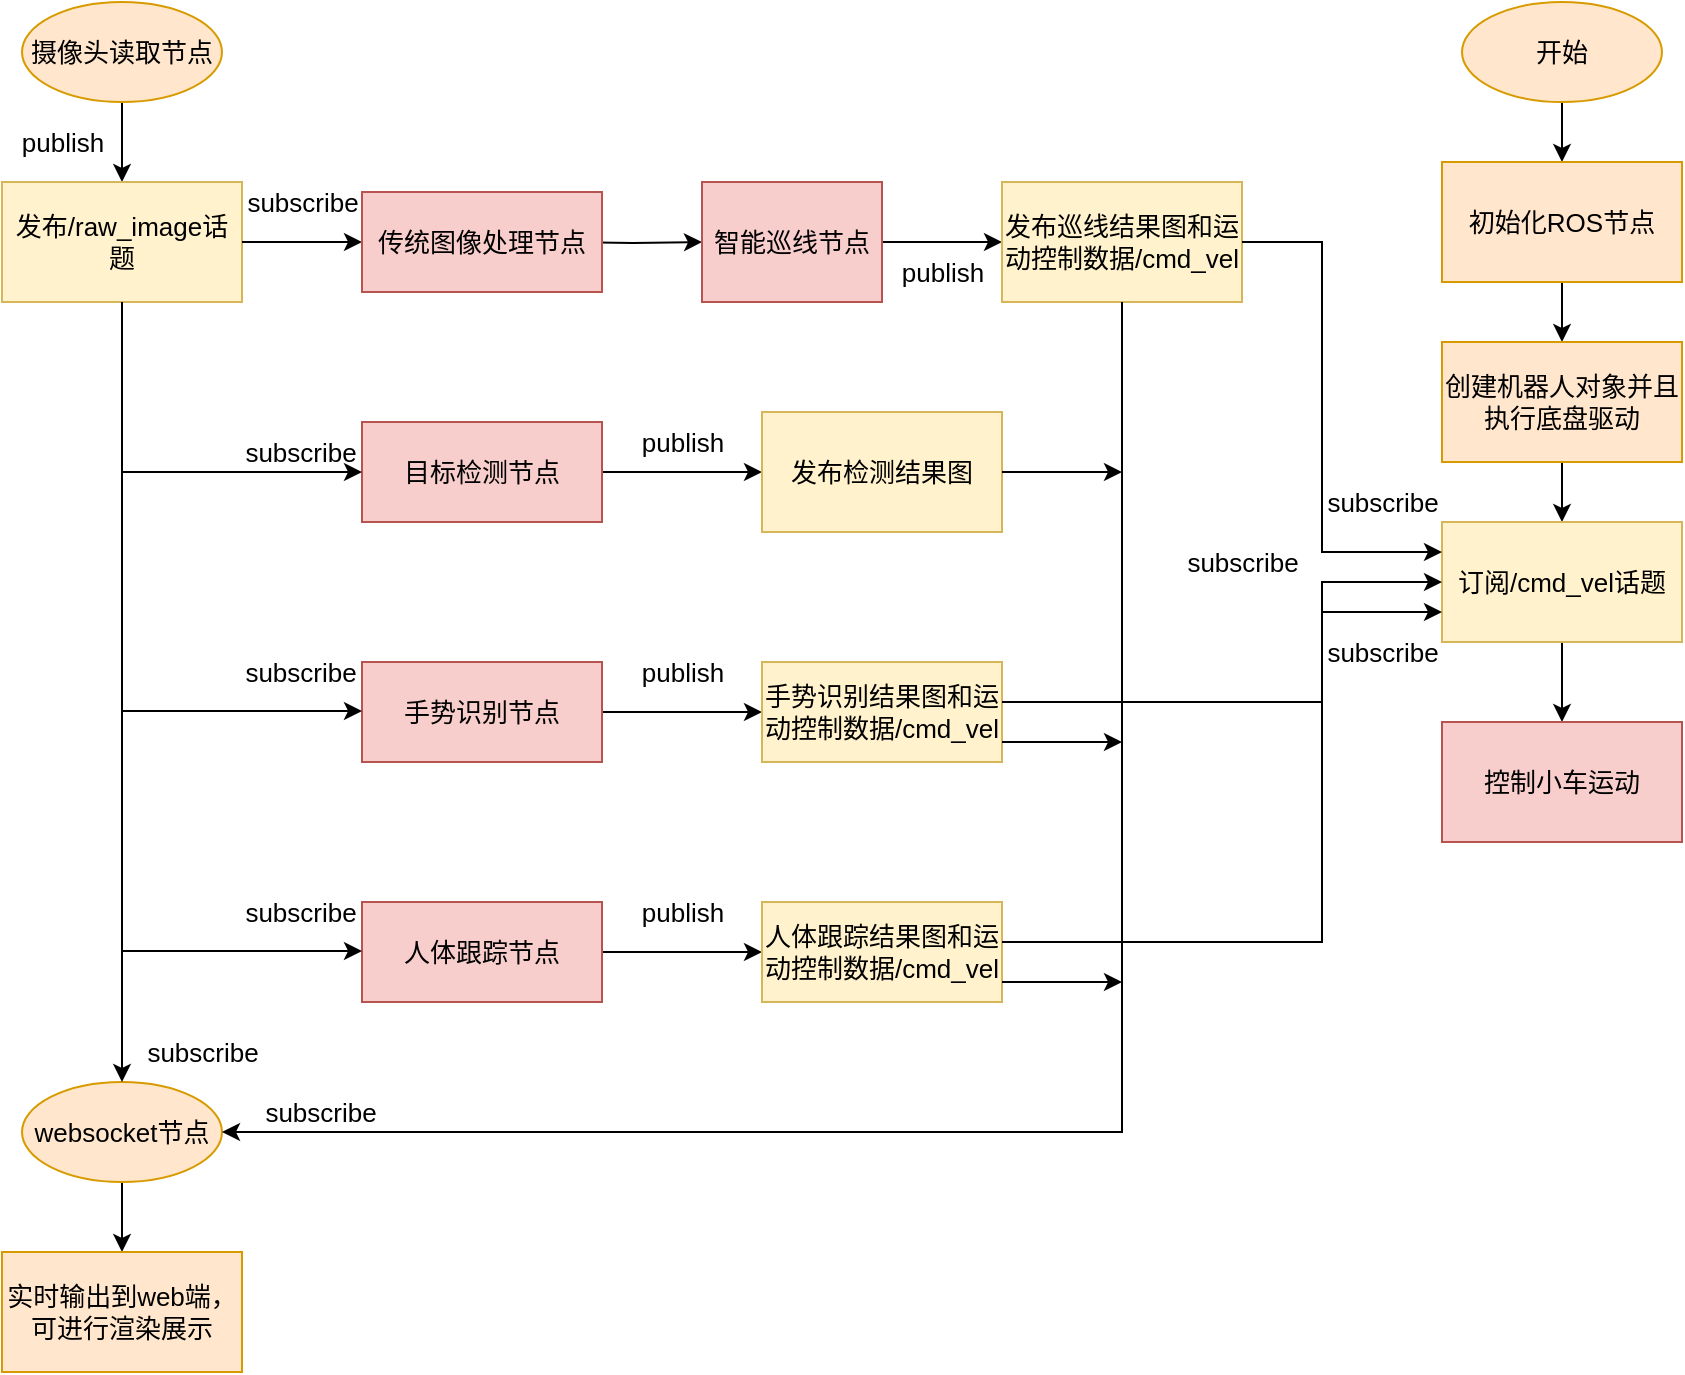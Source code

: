 <mxfile version="24.5.2" type="github">
  <diagram name="第 1 页" id="1U3WCSJieo8WnhCWlwAc">
    <mxGraphModel dx="1489" dy="831" grid="1" gridSize="10" guides="1" tooltips="1" connect="1" arrows="1" fold="1" page="1" pageScale="1" pageWidth="827" pageHeight="1169" math="0" shadow="0">
      <root>
        <mxCell id="0" />
        <mxCell id="1" parent="0" />
        <mxCell id="J9x1Tlg5ET6Ghnd9DNWD-22" value="" style="edgeStyle=orthogonalEdgeStyle;rounded=0;orthogonalLoop=1;jettySize=auto;html=1;fontSize=13;" parent="1" source="J9x1Tlg5ET6Ghnd9DNWD-23" target="J9x1Tlg5ET6Ghnd9DNWD-25" edge="1">
          <mxGeometry relative="1" as="geometry" />
        </mxCell>
        <mxCell id="J9x1Tlg5ET6Ghnd9DNWD-23" value="摄像头读取节点" style="ellipse;whiteSpace=wrap;html=1;fillColor=#ffe6cc;strokeColor=#d79b00;fontSize=13;" parent="1" vertex="1">
          <mxGeometry x="310" y="190" width="100" height="50" as="geometry" />
        </mxCell>
        <mxCell id="J9x1Tlg5ET6Ghnd9DNWD-25" value="发布/raw_image话题" style="whiteSpace=wrap;html=1;fillColor=#fff2cc;strokeColor=#d6b656;fontSize=13;" parent="1" vertex="1">
          <mxGeometry x="300" y="280" width="120" height="60" as="geometry" />
        </mxCell>
        <mxCell id="J9x1Tlg5ET6Ghnd9DNWD-33" value="" style="edgeStyle=orthogonalEdgeStyle;rounded=0;orthogonalLoop=1;jettySize=auto;html=1;fontSize=13;" parent="1" source="J9x1Tlg5ET6Ghnd9DNWD-29" target="J9x1Tlg5ET6Ghnd9DNWD-32" edge="1">
          <mxGeometry relative="1" as="geometry" />
        </mxCell>
        <mxCell id="J9x1Tlg5ET6Ghnd9DNWD-29" value="websocket节点" style="ellipse;whiteSpace=wrap;html=1;fillColor=#ffe6cc;strokeColor=#d79b00;fontSize=13;" parent="1" vertex="1">
          <mxGeometry x="310" y="730" width="100" height="50" as="geometry" />
        </mxCell>
        <mxCell id="J9x1Tlg5ET6Ghnd9DNWD-30" value="" style="endArrow=classic;html=1;rounded=0;exitX=0.5;exitY=1;exitDx=0;exitDy=0;entryX=0.5;entryY=0;entryDx=0;entryDy=0;fontSize=13;" parent="1" source="J9x1Tlg5ET6Ghnd9DNWD-25" target="J9x1Tlg5ET6Ghnd9DNWD-29" edge="1">
          <mxGeometry width="50" height="50" relative="1" as="geometry">
            <mxPoint x="540" y="430" as="sourcePoint" />
            <mxPoint x="590" y="380" as="targetPoint" />
          </mxGeometry>
        </mxCell>
        <mxCell id="J9x1Tlg5ET6Ghnd9DNWD-31" value="subscribe" style="text;html=1;align=center;verticalAlign=middle;resizable=0;points=[];autosize=1;strokeColor=none;fillColor=none;fontSize=13;" parent="1" vertex="1">
          <mxGeometry x="410" y="275" width="80" height="30" as="geometry" />
        </mxCell>
        <mxCell id="J9x1Tlg5ET6Ghnd9DNWD-32" value="实时输出到web端，可进行渲染展示" style="whiteSpace=wrap;html=1;fillColor=#ffe6cc;strokeColor=#d79b00;fontSize=13;" parent="1" vertex="1">
          <mxGeometry x="300" y="815" width="120" height="60" as="geometry" />
        </mxCell>
        <mxCell id="J9x1Tlg5ET6Ghnd9DNWD-40" value="" style="edgeStyle=orthogonalEdgeStyle;rounded=0;orthogonalLoop=1;jettySize=auto;html=1;fontSize=13;" parent="1" target="J9x1Tlg5ET6Ghnd9DNWD-39" edge="1">
          <mxGeometry relative="1" as="geometry">
            <mxPoint x="580" y="310" as="sourcePoint" />
          </mxGeometry>
        </mxCell>
        <mxCell id="J9x1Tlg5ET6Ghnd9DNWD-35" value="" style="endArrow=classic;html=1;rounded=0;exitX=1;exitY=0.5;exitDx=0;exitDy=0;entryX=0;entryY=0.5;entryDx=0;entryDy=0;fontSize=13;" parent="1" source="J9x1Tlg5ET6Ghnd9DNWD-25" edge="1">
          <mxGeometry width="50" height="50" relative="1" as="geometry">
            <mxPoint x="430" y="320" as="sourcePoint" />
            <mxPoint x="480" y="310" as="targetPoint" />
          </mxGeometry>
        </mxCell>
        <mxCell id="J9x1Tlg5ET6Ghnd9DNWD-36" value="subscribe" style="text;html=1;align=center;verticalAlign=middle;resizable=0;points=[];autosize=1;strokeColor=none;fillColor=none;fontSize=13;" parent="1" vertex="1">
          <mxGeometry x="360" y="700" width="80" height="30" as="geometry" />
        </mxCell>
        <mxCell id="J9x1Tlg5ET6Ghnd9DNWD-37" value="publish" style="text;html=1;align=center;verticalAlign=middle;resizable=0;points=[];autosize=1;strokeColor=none;fillColor=none;fontSize=13;" parent="1" vertex="1">
          <mxGeometry x="300" y="245" width="60" height="30" as="geometry" />
        </mxCell>
        <mxCell id="J9x1Tlg5ET6Ghnd9DNWD-50" value="" style="edgeStyle=orthogonalEdgeStyle;rounded=0;orthogonalLoop=1;jettySize=auto;html=1;fontSize=13;" parent="1" source="J9x1Tlg5ET6Ghnd9DNWD-39" target="J9x1Tlg5ET6Ghnd9DNWD-49" edge="1">
          <mxGeometry relative="1" as="geometry" />
        </mxCell>
        <mxCell id="J9x1Tlg5ET6Ghnd9DNWD-39" value="智能巡线节点" style="whiteSpace=wrap;html=1;fillColor=#f8cecc;strokeColor=#b85450;fontSize=13;" parent="1" vertex="1">
          <mxGeometry x="650" y="280" width="90" height="60" as="geometry" />
        </mxCell>
        <mxCell id="J9x1Tlg5ET6Ghnd9DNWD-41" value="" style="edgeStyle=orthogonalEdgeStyle;rounded=0;orthogonalLoop=1;jettySize=auto;html=1;fontSize=13;" parent="1" source="J9x1Tlg5ET6Ghnd9DNWD-42" target="J9x1Tlg5ET6Ghnd9DNWD-44" edge="1">
          <mxGeometry relative="1" as="geometry" />
        </mxCell>
        <mxCell id="J9x1Tlg5ET6Ghnd9DNWD-42" value="开始" style="ellipse;whiteSpace=wrap;html=1;fillColor=#ffe6cc;strokeColor=#d79b00;fontSize=13;" parent="1" vertex="1">
          <mxGeometry x="1030" y="190" width="100" height="50" as="geometry" />
        </mxCell>
        <mxCell id="J9x1Tlg5ET6Ghnd9DNWD-43" value="" style="edgeStyle=orthogonalEdgeStyle;rounded=0;orthogonalLoop=1;jettySize=auto;html=1;fontSize=13;" parent="1" source="J9x1Tlg5ET6Ghnd9DNWD-44" target="J9x1Tlg5ET6Ghnd9DNWD-46" edge="1">
          <mxGeometry relative="1" as="geometry" />
        </mxCell>
        <mxCell id="J9x1Tlg5ET6Ghnd9DNWD-44" value="初始化ROS节点" style="whiteSpace=wrap;html=1;fillColor=#ffe6cc;strokeColor=#d79b00;fontSize=13;" parent="1" vertex="1">
          <mxGeometry x="1020" y="270" width="120" height="60" as="geometry" />
        </mxCell>
        <mxCell id="J9x1Tlg5ET6Ghnd9DNWD-45" value="" style="edgeStyle=orthogonalEdgeStyle;rounded=0;orthogonalLoop=1;jettySize=auto;html=1;fontSize=13;" parent="1" source="J9x1Tlg5ET6Ghnd9DNWD-46" target="J9x1Tlg5ET6Ghnd9DNWD-47" edge="1">
          <mxGeometry relative="1" as="geometry" />
        </mxCell>
        <mxCell id="J9x1Tlg5ET6Ghnd9DNWD-46" value="创建机器人对象并且执行底盘驱动" style="whiteSpace=wrap;html=1;fillColor=#ffe6cc;strokeColor=#d79b00;fontSize=13;" parent="1" vertex="1">
          <mxGeometry x="1020" y="360" width="120" height="60" as="geometry" />
        </mxCell>
        <mxCell id="J9x1Tlg5ET6Ghnd9DNWD-63" value="" style="edgeStyle=orthogonalEdgeStyle;rounded=0;orthogonalLoop=1;jettySize=auto;html=1;fontSize=13;" parent="1" source="J9x1Tlg5ET6Ghnd9DNWD-47" target="J9x1Tlg5ET6Ghnd9DNWD-62" edge="1">
          <mxGeometry relative="1" as="geometry" />
        </mxCell>
        <mxCell id="J9x1Tlg5ET6Ghnd9DNWD-47" value="订阅/cmd_vel话题" style="whiteSpace=wrap;html=1;fillColor=#fff2cc;strokeColor=#d6b656;fontSize=13;" parent="1" vertex="1">
          <mxGeometry x="1020" y="450" width="120" height="60" as="geometry" />
        </mxCell>
        <mxCell id="J9x1Tlg5ET6Ghnd9DNWD-49" value="发布巡线结果图和运动控制数据/cmd_vel" style="whiteSpace=wrap;html=1;fillColor=#fff2cc;strokeColor=#d6b656;fontSize=13;" parent="1" vertex="1">
          <mxGeometry x="800" y="280" width="120" height="60" as="geometry" />
        </mxCell>
        <mxCell id="J9x1Tlg5ET6Ghnd9DNWD-51" value="" style="endArrow=classic;html=1;rounded=0;exitX=1;exitY=0.5;exitDx=0;exitDy=0;entryX=0;entryY=0.25;entryDx=0;entryDy=0;fontSize=13;" parent="1" source="J9x1Tlg5ET6Ghnd9DNWD-49" target="J9x1Tlg5ET6Ghnd9DNWD-47" edge="1">
          <mxGeometry width="50" height="50" relative="1" as="geometry">
            <mxPoint x="370" y="330" as="sourcePoint" />
            <mxPoint x="370" y="715" as="targetPoint" />
            <Array as="points">
              <mxPoint x="960" y="310" />
              <mxPoint x="960" y="465" />
            </Array>
          </mxGeometry>
        </mxCell>
        <mxCell id="J9x1Tlg5ET6Ghnd9DNWD-52" value="subscribe" style="text;html=1;align=center;verticalAlign=middle;resizable=0;points=[];autosize=1;strokeColor=none;fillColor=none;fontSize=13;" parent="1" vertex="1">
          <mxGeometry x="950" y="425" width="80" height="30" as="geometry" />
        </mxCell>
        <mxCell id="J9x1Tlg5ET6Ghnd9DNWD-61" value="" style="endArrow=classic;html=1;rounded=0;exitX=0.5;exitY=1;exitDx=0;exitDy=0;entryX=1;entryY=0.5;entryDx=0;entryDy=0;fontSize=13;" parent="1" source="J9x1Tlg5ET6Ghnd9DNWD-49" target="J9x1Tlg5ET6Ghnd9DNWD-29" edge="1">
          <mxGeometry width="50" height="50" relative="1" as="geometry">
            <mxPoint x="680" y="700" as="sourcePoint" />
            <mxPoint x="730" y="650" as="targetPoint" />
            <Array as="points">
              <mxPoint x="860" y="755" />
            </Array>
          </mxGeometry>
        </mxCell>
        <mxCell id="J9x1Tlg5ET6Ghnd9DNWD-62" value="控制小车运动" style="whiteSpace=wrap;html=1;fillColor=#f8cecc;strokeColor=#b85450;fontSize=13;" parent="1" vertex="1">
          <mxGeometry x="1020" y="550" width="120" height="60" as="geometry" />
        </mxCell>
        <mxCell id="J9x1Tlg5ET6Ghnd9DNWD-74" value="" style="edgeStyle=orthogonalEdgeStyle;rounded=0;orthogonalLoop=1;jettySize=auto;html=1;fontSize=13;" parent="1" source="J9x1Tlg5ET6Ghnd9DNWD-64" target="J9x1Tlg5ET6Ghnd9DNWD-73" edge="1">
          <mxGeometry relative="1" as="geometry" />
        </mxCell>
        <mxCell id="J9x1Tlg5ET6Ghnd9DNWD-64" value="目标检测节点" style="whiteSpace=wrap;html=1;fillColor=#f8cecc;strokeColor=#b85450;fontSize=13;" parent="1" vertex="1">
          <mxGeometry x="480" y="400" width="120" height="50" as="geometry" />
        </mxCell>
        <mxCell id="J9x1Tlg5ET6Ghnd9DNWD-78" value="" style="edgeStyle=orthogonalEdgeStyle;rounded=0;orthogonalLoop=1;jettySize=auto;html=1;fontSize=13;" parent="1" source="J9x1Tlg5ET6Ghnd9DNWD-66" target="J9x1Tlg5ET6Ghnd9DNWD-77" edge="1">
          <mxGeometry relative="1" as="geometry" />
        </mxCell>
        <mxCell id="J9x1Tlg5ET6Ghnd9DNWD-66" value="手势识别节点" style="whiteSpace=wrap;html=1;fillColor=#f8cecc;strokeColor=#b85450;fontSize=13;" parent="1" vertex="1">
          <mxGeometry x="480" y="520" width="120" height="50" as="geometry" />
        </mxCell>
        <mxCell id="J9x1Tlg5ET6Ghnd9DNWD-71" value="subscribe" style="text;html=1;align=center;verticalAlign=middle;resizable=0;points=[];autosize=1;strokeColor=none;fillColor=none;fontSize=13;" parent="1" vertex="1">
          <mxGeometry x="409" y="510" width="80" height="30" as="geometry" />
        </mxCell>
        <mxCell id="J9x1Tlg5ET6Ghnd9DNWD-72" value="subscribe" style="text;html=1;align=center;verticalAlign=middle;resizable=0;points=[];autosize=1;strokeColor=none;fillColor=none;fontSize=13;" parent="1" vertex="1">
          <mxGeometry x="409" y="400" width="80" height="30" as="geometry" />
        </mxCell>
        <mxCell id="J9x1Tlg5ET6Ghnd9DNWD-73" value="发布检测结果图" style="whiteSpace=wrap;html=1;fillColor=#fff2cc;strokeColor=#d6b656;fontSize=13;" parent="1" vertex="1">
          <mxGeometry x="680" y="395" width="120" height="60" as="geometry" />
        </mxCell>
        <mxCell id="J9x1Tlg5ET6Ghnd9DNWD-75" value="publish" style="text;html=1;align=center;verticalAlign=middle;resizable=0;points=[];autosize=1;strokeColor=none;fillColor=none;fontSize=13;" parent="1" vertex="1">
          <mxGeometry x="740" y="310" width="60" height="30" as="geometry" />
        </mxCell>
        <mxCell id="J9x1Tlg5ET6Ghnd9DNWD-76" value="" style="edgeStyle=orthogonalEdgeStyle;rounded=0;orthogonalLoop=1;jettySize=auto;html=1;exitX=1;exitY=0.5;exitDx=0;exitDy=0;fontSize=13;" parent="1" source="J9x1Tlg5ET6Ghnd9DNWD-73" edge="1">
          <mxGeometry relative="1" as="geometry">
            <mxPoint x="610" y="435" as="sourcePoint" />
            <mxPoint x="860" y="425" as="targetPoint" />
          </mxGeometry>
        </mxCell>
        <mxCell id="J9x1Tlg5ET6Ghnd9DNWD-77" value="手势识别结果图和运动控制数据/cmd_vel" style="whiteSpace=wrap;html=1;fillColor=#fff2cc;strokeColor=#d6b656;fontSize=13;" parent="1" vertex="1">
          <mxGeometry x="680" y="520" width="120" height="50" as="geometry" />
        </mxCell>
        <mxCell id="J9x1Tlg5ET6Ghnd9DNWD-79" value="publish" style="text;html=1;align=center;verticalAlign=middle;resizable=0;points=[];autosize=1;strokeColor=none;fillColor=none;fontSize=13;" parent="1" vertex="1">
          <mxGeometry x="610" y="395" width="60" height="30" as="geometry" />
        </mxCell>
        <mxCell id="J9x1Tlg5ET6Ghnd9DNWD-80" value="publish" style="text;html=1;align=center;verticalAlign=middle;resizable=0;points=[];autosize=1;strokeColor=none;fillColor=none;fontSize=13;" parent="1" vertex="1">
          <mxGeometry x="610" y="510" width="60" height="30" as="geometry" />
        </mxCell>
        <mxCell id="J9x1Tlg5ET6Ghnd9DNWD-83" value="" style="endArrow=classic;html=1;rounded=0;exitX=1;exitY=0.5;exitDx=0;exitDy=0;entryX=0;entryY=0.75;entryDx=0;entryDy=0;fontSize=13;" parent="1" edge="1">
          <mxGeometry width="50" height="50" relative="1" as="geometry">
            <mxPoint x="800" y="540" as="sourcePoint" />
            <mxPoint x="1020.0" y="480" as="targetPoint" />
            <Array as="points">
              <mxPoint x="960" y="540" />
              <mxPoint x="960" y="480" />
            </Array>
          </mxGeometry>
        </mxCell>
        <mxCell id="J9x1Tlg5ET6Ghnd9DNWD-84" value="" style="endArrow=classic;html=1;rounded=0;entryX=0;entryY=0.5;entryDx=0;entryDy=0;fontSize=13;" parent="1" target="J9x1Tlg5ET6Ghnd9DNWD-64" edge="1">
          <mxGeometry width="50" height="50" relative="1" as="geometry">
            <mxPoint x="360" y="425" as="sourcePoint" />
            <mxPoint x="570" y="390" as="targetPoint" />
          </mxGeometry>
        </mxCell>
        <mxCell id="J9x1Tlg5ET6Ghnd9DNWD-85" value="" style="endArrow=classic;html=1;rounded=0;entryX=0;entryY=0.5;entryDx=0;entryDy=0;fontSize=13;" parent="1" edge="1">
          <mxGeometry width="50" height="50" relative="1" as="geometry">
            <mxPoint x="360" y="544.5" as="sourcePoint" />
            <mxPoint x="480" y="544.5" as="targetPoint" />
          </mxGeometry>
        </mxCell>
        <mxCell id="J9x1Tlg5ET6Ghnd9DNWD-86" value="subscribe" style="text;html=1;align=center;verticalAlign=middle;resizable=0;points=[];autosize=1;strokeColor=none;fillColor=none;fontSize=13;" parent="1" vertex="1">
          <mxGeometry x="880" y="455" width="80" height="30" as="geometry" />
        </mxCell>
        <mxCell id="J9x1Tlg5ET6Ghnd9DNWD-87" value="subscribe" style="text;html=1;align=center;verticalAlign=middle;resizable=0;points=[];autosize=1;strokeColor=none;fillColor=none;fontSize=13;" parent="1" vertex="1">
          <mxGeometry x="419" y="730" width="80" height="30" as="geometry" />
        </mxCell>
        <mxCell id="J9x1Tlg5ET6Ghnd9DNWD-88" value="传统图像处理节点" style="rounded=0;whiteSpace=wrap;html=1;fillColor=#f8cecc;strokeColor=#b85450;fontSize=13;" parent="1" vertex="1">
          <mxGeometry x="480" y="285" width="120" height="50" as="geometry" />
        </mxCell>
        <mxCell id="J9x1Tlg5ET6Ghnd9DNWD-90" value="" style="edgeStyle=orthogonalEdgeStyle;rounded=0;orthogonalLoop=1;jettySize=auto;html=1;exitX=1;exitY=0.5;exitDx=0;exitDy=0;fontSize=13;" parent="1" edge="1">
          <mxGeometry relative="1" as="geometry">
            <mxPoint x="800" y="560" as="sourcePoint" />
            <mxPoint x="860" y="560" as="targetPoint" />
          </mxGeometry>
        </mxCell>
        <mxCell id="FrDG3rzb5omxQP5zSB54-7" value="" style="edgeStyle=orthogonalEdgeStyle;rounded=0;orthogonalLoop=1;jettySize=auto;html=1;fontSize=13;" edge="1" parent="1" source="FrDG3rzb5omxQP5zSB54-8" target="FrDG3rzb5omxQP5zSB54-10">
          <mxGeometry relative="1" as="geometry" />
        </mxCell>
        <mxCell id="FrDG3rzb5omxQP5zSB54-8" value="人体跟踪节点" style="whiteSpace=wrap;html=1;fillColor=#f8cecc;strokeColor=#b85450;fontSize=13;" vertex="1" parent="1">
          <mxGeometry x="480" y="640" width="120" height="50" as="geometry" />
        </mxCell>
        <mxCell id="FrDG3rzb5omxQP5zSB54-9" value="subscribe" style="text;html=1;align=center;verticalAlign=middle;resizable=0;points=[];autosize=1;strokeColor=none;fillColor=none;fontSize=13;" vertex="1" parent="1">
          <mxGeometry x="409" y="630" width="80" height="30" as="geometry" />
        </mxCell>
        <mxCell id="FrDG3rzb5omxQP5zSB54-10" value="人体跟踪结果图和运动控制数据/cmd_vel" style="whiteSpace=wrap;html=1;fillColor=#fff2cc;strokeColor=#d6b656;fontSize=13;" vertex="1" parent="1">
          <mxGeometry x="680" y="640" width="120" height="50" as="geometry" />
        </mxCell>
        <mxCell id="FrDG3rzb5omxQP5zSB54-11" value="publish" style="text;html=1;align=center;verticalAlign=middle;resizable=0;points=[];autosize=1;strokeColor=none;fillColor=none;fontSize=13;" vertex="1" parent="1">
          <mxGeometry x="610" y="630" width="60" height="30" as="geometry" />
        </mxCell>
        <mxCell id="FrDG3rzb5omxQP5zSB54-12" value="" style="endArrow=classic;html=1;rounded=0;entryX=0;entryY=0.5;entryDx=0;entryDy=0;fontSize=13;" edge="1" parent="1">
          <mxGeometry width="50" height="50" relative="1" as="geometry">
            <mxPoint x="360" y="664.5" as="sourcePoint" />
            <mxPoint x="480" y="664.5" as="targetPoint" />
          </mxGeometry>
        </mxCell>
        <mxCell id="FrDG3rzb5omxQP5zSB54-13" value="" style="edgeStyle=orthogonalEdgeStyle;rounded=0;orthogonalLoop=1;jettySize=auto;html=1;exitX=1;exitY=0.5;exitDx=0;exitDy=0;fontSize=13;" edge="1" parent="1">
          <mxGeometry relative="1" as="geometry">
            <mxPoint x="800" y="680" as="sourcePoint" />
            <mxPoint x="860" y="680" as="targetPoint" />
          </mxGeometry>
        </mxCell>
        <mxCell id="FrDG3rzb5omxQP5zSB54-14" value="" style="endArrow=classic;html=1;rounded=0;exitX=1;exitY=0.5;exitDx=0;exitDy=0;entryX=0;entryY=0.75;entryDx=0;entryDy=0;fontSize=13;" edge="1" parent="1" target="J9x1Tlg5ET6Ghnd9DNWD-47">
          <mxGeometry width="50" height="50" relative="1" as="geometry">
            <mxPoint x="800" y="660" as="sourcePoint" />
            <mxPoint x="1020.0" y="600" as="targetPoint" />
            <Array as="points">
              <mxPoint x="960" y="660" />
              <mxPoint x="960" y="495" />
            </Array>
          </mxGeometry>
        </mxCell>
        <mxCell id="FrDG3rzb5omxQP5zSB54-15" value="subscribe" style="text;html=1;align=center;verticalAlign=middle;resizable=0;points=[];autosize=1;strokeColor=none;fillColor=none;fontSize=13;" vertex="1" parent="1">
          <mxGeometry x="950" y="500" width="80" height="30" as="geometry" />
        </mxCell>
      </root>
    </mxGraphModel>
  </diagram>
</mxfile>
